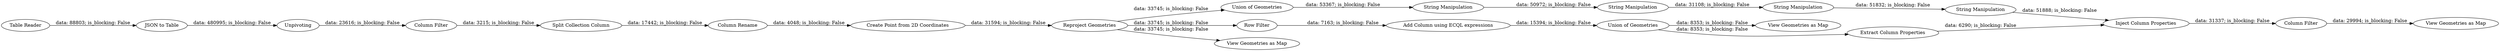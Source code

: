 digraph {
	"8124434699747375015_756" [label="View Geometries as Map"]
	"8124434699747375015_707" [label="Create Point from 2D Coordinates"]
	"8124434699747375015_714" [label="String Manipulation"]
	"8124434699747375015_709" [label="Union of Geometries"]
	"8124434699747375015_721" [label="String Manipulation"]
	"8124434699747375015_753" [label="Row Filter"]
	"8124434699747375015_717" [label="Extract Column Properties"]
	"8124434699747375015_723" [label="Column Filter"]
	"8124434699747375015_704" [label="JSON to Table"]
	"8124434699747375015_725" [label="Add Column using ECQL expressions"]
	"8124434699747375015_720" [label="String Manipulation"]
	"8124434699747375015_750" [label="Table Reader"]
	"8124434699747375015_733" [label="Column Filter"]
	"8124434699747375015_719" [label="String Manipulation"]
	"8124434699747375015_706" [label="Split Collection Column"]
	"8124434699747375015_752" [label="Reproject Geometries"]
	"8124434699747375015_732" [label="Column Rename"]
	"8124434699747375015_754" [label="View Geometries as Map"]
	"8124434699747375015_705" [label=Unpivoting]
	"8124434699747375015_716" [label="Inject Column Properties"]
	"8124434699747375015_724" [label="View Geometries as Map"]
	"8124434699747375015_755" [label="Union of Geometries"]
	"8124434699747375015_719" -> "8124434699747375015_721" [label="data: 50972; is_blocking: False"]
	"8124434699747375015_709" -> "8124434699747375015_719" [label="data: 53367; is_blocking: False"]
	"8124434699747375015_755" -> "8124434699747375015_756" [label="data: 8353; is_blocking: False"]
	"8124434699747375015_716" -> "8124434699747375015_733" [label="data: 31337; is_blocking: False"]
	"8124434699747375015_752" -> "8124434699747375015_754" [label="data: 33745; is_blocking: False"]
	"8124434699747375015_732" -> "8124434699747375015_707" [label="data: 4048; is_blocking: False"]
	"8124434699747375015_725" -> "8124434699747375015_755" [label="data: 15394; is_blocking: False"]
	"8124434699747375015_733" -> "8124434699747375015_724" [label="data: 29994; is_blocking: False"]
	"8124434699747375015_721" -> "8124434699747375015_714" [label="data: 31108; is_blocking: False"]
	"8124434699747375015_723" -> "8124434699747375015_706" [label="data: 3215; is_blocking: False"]
	"8124434699747375015_753" -> "8124434699747375015_725" [label="data: 7163; is_blocking: False"]
	"8124434699747375015_720" -> "8124434699747375015_716" [label="data: 51888; is_blocking: False"]
	"8124434699747375015_750" -> "8124434699747375015_704" [label="data: 88803; is_blocking: False"]
	"8124434699747375015_717" -> "8124434699747375015_716" [label="data: 6290; is_blocking: False"]
	"8124434699747375015_706" -> "8124434699747375015_732" [label="data: 17442; is_blocking: False"]
	"8124434699747375015_704" -> "8124434699747375015_705" [label="data: 480995; is_blocking: False"]
	"8124434699747375015_707" -> "8124434699747375015_752" [label="data: 31594; is_blocking: False"]
	"8124434699747375015_714" -> "8124434699747375015_720" [label="data: 51832; is_blocking: False"]
	"8124434699747375015_755" -> "8124434699747375015_717" [label="data: 8353; is_blocking: False"]
	"8124434699747375015_752" -> "8124434699747375015_753" [label="data: 33745; is_blocking: False"]
	"8124434699747375015_705" -> "8124434699747375015_723" [label="data: 23616; is_blocking: False"]
	"8124434699747375015_752" -> "8124434699747375015_709" [label="data: 33745; is_blocking: False"]
	rankdir=LR
}
